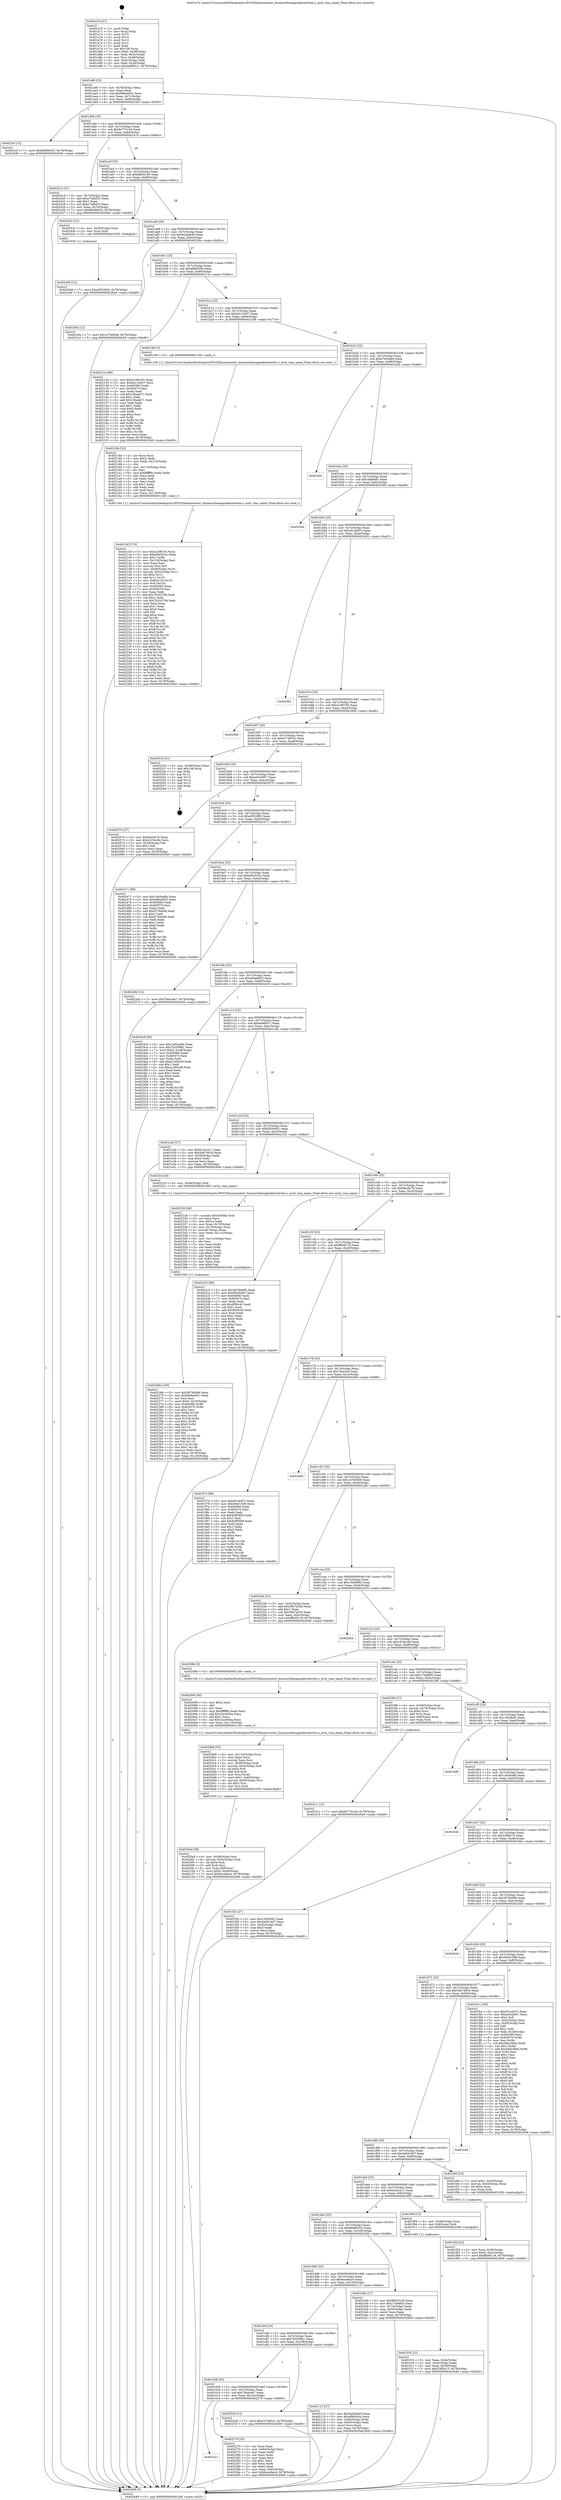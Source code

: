 digraph "0x401a70" {
  label = "0x401a70 (/mnt/c/Users/mathe/Desktop/tcc/POCII/binaries/extr_linuxarchhexagonkernelvdso.c_arch_vma_name_Final-ollvm.out::main(0))"
  labelloc = "t"
  node[shape=record]

  Entry [label="",width=0.3,height=0.3,shape=circle,fillcolor=black,style=filled]
  "0x401a9f" [label="{
     0x401a9f [23]\l
     | [instrs]\l
     &nbsp;&nbsp;0x401a9f \<+3\>: mov -0x78(%rbp),%eax\l
     &nbsp;&nbsp;0x401aa2 \<+2\>: mov %eax,%ecx\l
     &nbsp;&nbsp;0x401aa4 \<+6\>: sub $0x868ee601,%ecx\l
     &nbsp;&nbsp;0x401aaa \<+3\>: mov %eax,-0x7c(%rbp)\l
     &nbsp;&nbsp;0x401aad \<+3\>: mov %ecx,-0x80(%rbp)\l
     &nbsp;&nbsp;0x401ab0 \<+6\>: je 00000000004023cf \<main+0x95f\>\l
  }"]
  "0x4023cf" [label="{
     0x4023cf [12]\l
     | [instrs]\l
     &nbsp;&nbsp;0x4023cf \<+7\>: movl $0x6b99b035,-0x78(%rbp)\l
     &nbsp;&nbsp;0x4023d6 \<+5\>: jmp 0000000000402649 \<main+0xbd9\>\l
  }"]
  "0x401ab6" [label="{
     0x401ab6 [25]\l
     | [instrs]\l
     &nbsp;&nbsp;0x401ab6 \<+5\>: jmp 0000000000401abb \<main+0x4b\>\l
     &nbsp;&nbsp;0x401abb \<+3\>: mov -0x7c(%rbp),%eax\l
     &nbsp;&nbsp;0x401abe \<+5\>: sub $0x8c774144,%eax\l
     &nbsp;&nbsp;0x401ac3 \<+6\>: mov %eax,-0x84(%rbp)\l
     &nbsp;&nbsp;0x401ac9 \<+6\>: je 000000000040241d \<main+0x9ad\>\l
  }"]
  Exit [label="",width=0.3,height=0.3,shape=circle,fillcolor=black,style=filled,peripheries=2]
  "0x40241d" [label="{
     0x40241d [31]\l
     | [instrs]\l
     &nbsp;&nbsp;0x40241d \<+3\>: mov -0x74(%rbp),%eax\l
     &nbsp;&nbsp;0x402420 \<+5\>: add $0xe74dbf23,%eax\l
     &nbsp;&nbsp;0x402425 \<+3\>: add $0x1,%eax\l
     &nbsp;&nbsp;0x402428 \<+5\>: sub $0xe74dbf23,%eax\l
     &nbsp;&nbsp;0x40242d \<+3\>: mov %eax,-0x74(%rbp)\l
     &nbsp;&nbsp;0x402430 \<+7\>: movl $0x6b99b035,-0x78(%rbp)\l
     &nbsp;&nbsp;0x402437 \<+5\>: jmp 0000000000402649 \<main+0xbd9\>\l
  }"]
  "0x401acf" [label="{
     0x401acf [25]\l
     | [instrs]\l
     &nbsp;&nbsp;0x401acf \<+5\>: jmp 0000000000401ad4 \<main+0x64\>\l
     &nbsp;&nbsp;0x401ad4 \<+3\>: mov -0x7c(%rbp),%eax\l
     &nbsp;&nbsp;0x401ad7 \<+5\>: sub $0x8fb501d5,%eax\l
     &nbsp;&nbsp;0x401adc \<+6\>: mov %eax,-0x88(%rbp)\l
     &nbsp;&nbsp;0x401ae2 \<+6\>: je 000000000040243c \<main+0x9cc\>\l
  }"]
  "0x402448" [label="{
     0x402448 [12]\l
     | [instrs]\l
     &nbsp;&nbsp;0x402448 \<+7\>: movl $0xe5f52895,-0x78(%rbp)\l
     &nbsp;&nbsp;0x40244f \<+5\>: jmp 0000000000402649 \<main+0xbd9\>\l
  }"]
  "0x40243c" [label="{
     0x40243c [12]\l
     | [instrs]\l
     &nbsp;&nbsp;0x40243c \<+4\>: mov -0x58(%rbp),%rax\l
     &nbsp;&nbsp;0x402440 \<+3\>: mov %rax,%rdi\l
     &nbsp;&nbsp;0x402443 \<+5\>: call 0000000000401030 \<free@plt\>\l
     | [calls]\l
     &nbsp;&nbsp;0x401030 \{1\} (unknown)\l
  }"]
  "0x401ae8" [label="{
     0x401ae8 [25]\l
     | [instrs]\l
     &nbsp;&nbsp;0x401ae8 \<+5\>: jmp 0000000000401aed \<main+0x7d\>\l
     &nbsp;&nbsp;0x401aed \<+3\>: mov -0x7c(%rbp),%eax\l
     &nbsp;&nbsp;0x401af0 \<+5\>: sub $0x9a2b8e40,%eax\l
     &nbsp;&nbsp;0x401af5 \<+6\>: mov %eax,-0x8c(%rbp)\l
     &nbsp;&nbsp;0x401afb \<+6\>: je 000000000040229a \<main+0x82a\>\l
  }"]
  "0x402411" [label="{
     0x402411 [12]\l
     | [instrs]\l
     &nbsp;&nbsp;0x402411 \<+7\>: movl $0x8c774144,-0x78(%rbp)\l
     &nbsp;&nbsp;0x402418 \<+5\>: jmp 0000000000402649 \<main+0xbd9\>\l
  }"]
  "0x40229a" [label="{
     0x40229a [12]\l
     | [instrs]\l
     &nbsp;&nbsp;0x40229a \<+7\>: movl $0x147b0048,-0x78(%rbp)\l
     &nbsp;&nbsp;0x4022a1 \<+5\>: jmp 0000000000402649 \<main+0xbd9\>\l
  }"]
  "0x401b01" [label="{
     0x401b01 [25]\l
     | [instrs]\l
     &nbsp;&nbsp;0x401b01 \<+5\>: jmp 0000000000401b06 \<main+0x96\>\l
     &nbsp;&nbsp;0x401b06 \<+3\>: mov -0x7c(%rbp),%eax\l
     &nbsp;&nbsp;0x401b09 \<+5\>: sub $0xaf86930e,%eax\l
     &nbsp;&nbsp;0x401b0e \<+6\>: mov %eax,-0x90(%rbp)\l
     &nbsp;&nbsp;0x401b14 \<+6\>: je 000000000040212e \<main+0x6be\>\l
  }"]
  "0x40236b" [label="{
     0x40236b [100]\l
     | [instrs]\l
     &nbsp;&nbsp;0x40236b \<+5\>: mov $0x3878d48b,%ecx\l
     &nbsp;&nbsp;0x402370 \<+5\>: mov $0x868ee601,%edx\l
     &nbsp;&nbsp;0x402375 \<+2\>: xor %esi,%esi\l
     &nbsp;&nbsp;0x402377 \<+7\>: movl $0x0,-0x74(%rbp)\l
     &nbsp;&nbsp;0x40237e \<+8\>: mov 0x405060,%r8d\l
     &nbsp;&nbsp;0x402386 \<+8\>: mov 0x405070,%r9d\l
     &nbsp;&nbsp;0x40238e \<+3\>: sub $0x1,%esi\l
     &nbsp;&nbsp;0x402391 \<+3\>: mov %r8d,%r10d\l
     &nbsp;&nbsp;0x402394 \<+3\>: add %esi,%r10d\l
     &nbsp;&nbsp;0x402397 \<+4\>: imul %r10d,%r8d\l
     &nbsp;&nbsp;0x40239b \<+4\>: and $0x1,%r8d\l
     &nbsp;&nbsp;0x40239f \<+4\>: cmp $0x0,%r8d\l
     &nbsp;&nbsp;0x4023a3 \<+4\>: sete %r11b\l
     &nbsp;&nbsp;0x4023a7 \<+4\>: cmp $0xa,%r9d\l
     &nbsp;&nbsp;0x4023ab \<+3\>: setl %bl\l
     &nbsp;&nbsp;0x4023ae \<+3\>: mov %r11b,%r14b\l
     &nbsp;&nbsp;0x4023b1 \<+3\>: and %bl,%r14b\l
     &nbsp;&nbsp;0x4023b4 \<+3\>: xor %bl,%r11b\l
     &nbsp;&nbsp;0x4023b7 \<+3\>: or %r11b,%r14b\l
     &nbsp;&nbsp;0x4023ba \<+4\>: test $0x1,%r14b\l
     &nbsp;&nbsp;0x4023be \<+3\>: cmovne %edx,%ecx\l
     &nbsp;&nbsp;0x4023c1 \<+3\>: mov %ecx,-0x78(%rbp)\l
     &nbsp;&nbsp;0x4023c4 \<+6\>: mov %eax,-0x120(%rbp)\l
     &nbsp;&nbsp;0x4023ca \<+5\>: jmp 0000000000402649 \<main+0xbd9\>\l
  }"]
  "0x40212e" [label="{
     0x40212e [88]\l
     | [instrs]\l
     &nbsp;&nbsp;0x40212e \<+5\>: mov $0xe238f193,%eax\l
     &nbsp;&nbsp;0x402133 \<+5\>: mov $0xb2c19457,%ecx\l
     &nbsp;&nbsp;0x402138 \<+7\>: mov 0x405060,%edx\l
     &nbsp;&nbsp;0x40213f \<+7\>: mov 0x405070,%esi\l
     &nbsp;&nbsp;0x402146 \<+2\>: mov %edx,%edi\l
     &nbsp;&nbsp;0x402148 \<+6\>: sub $0x15bade71,%edi\l
     &nbsp;&nbsp;0x40214e \<+3\>: sub $0x1,%edi\l
     &nbsp;&nbsp;0x402151 \<+6\>: add $0x15bade71,%edi\l
     &nbsp;&nbsp;0x402157 \<+3\>: imul %edi,%edx\l
     &nbsp;&nbsp;0x40215a \<+3\>: and $0x1,%edx\l
     &nbsp;&nbsp;0x40215d \<+3\>: cmp $0x0,%edx\l
     &nbsp;&nbsp;0x402160 \<+4\>: sete %r8b\l
     &nbsp;&nbsp;0x402164 \<+3\>: cmp $0xa,%esi\l
     &nbsp;&nbsp;0x402167 \<+4\>: setl %r9b\l
     &nbsp;&nbsp;0x40216b \<+3\>: mov %r8b,%r10b\l
     &nbsp;&nbsp;0x40216e \<+3\>: and %r9b,%r10b\l
     &nbsp;&nbsp;0x402171 \<+3\>: xor %r9b,%r8b\l
     &nbsp;&nbsp;0x402174 \<+3\>: or %r8b,%r10b\l
     &nbsp;&nbsp;0x402177 \<+4\>: test $0x1,%r10b\l
     &nbsp;&nbsp;0x40217b \<+3\>: cmovne %ecx,%eax\l
     &nbsp;&nbsp;0x40217e \<+3\>: mov %eax,-0x78(%rbp)\l
     &nbsp;&nbsp;0x402181 \<+5\>: jmp 0000000000402649 \<main+0xbd9\>\l
  }"]
  "0x401b1a" [label="{
     0x401b1a [25]\l
     | [instrs]\l
     &nbsp;&nbsp;0x401b1a \<+5\>: jmp 0000000000401b1f \<main+0xaf\>\l
     &nbsp;&nbsp;0x401b1f \<+3\>: mov -0x7c(%rbp),%eax\l
     &nbsp;&nbsp;0x401b22 \<+5\>: sub $0xb2c19457,%eax\l
     &nbsp;&nbsp;0x401b27 \<+6\>: mov %eax,-0x94(%rbp)\l
     &nbsp;&nbsp;0x401b2d \<+6\>: je 0000000000402186 \<main+0x716\>\l
  }"]
  "0x402326" [label="{
     0x402326 [69]\l
     | [instrs]\l
     &nbsp;&nbsp;0x402326 \<+10\>: movabs $0x4030bd,%rdi\l
     &nbsp;&nbsp;0x402330 \<+2\>: xor %ecx,%ecx\l
     &nbsp;&nbsp;0x402332 \<+5\>: mov $0x1a,%edx\l
     &nbsp;&nbsp;0x402337 \<+4\>: mov %rax,-0x70(%rbp)\l
     &nbsp;&nbsp;0x40233b \<+4\>: mov -0x70(%rbp),%rax\l
     &nbsp;&nbsp;0x40233f \<+3\>: movsbl (%rax),%eax\l
     &nbsp;&nbsp;0x402342 \<+6\>: mov %edx,-0x11c(%rbp)\l
     &nbsp;&nbsp;0x402348 \<+1\>: cltd\l
     &nbsp;&nbsp;0x402349 \<+6\>: mov -0x11c(%rbp),%esi\l
     &nbsp;&nbsp;0x40234f \<+2\>: idiv %esi\l
     &nbsp;&nbsp;0x402351 \<+3\>: mov %ecx,%r8d\l
     &nbsp;&nbsp;0x402354 \<+3\>: sub %edx,%r8d\l
     &nbsp;&nbsp;0x402357 \<+2\>: mov %ecx,%edx\l
     &nbsp;&nbsp;0x402359 \<+3\>: sub $0x61,%edx\l
     &nbsp;&nbsp;0x40235c \<+3\>: add %edx,%r8d\l
     &nbsp;&nbsp;0x40235f \<+3\>: sub %r8d,%ecx\l
     &nbsp;&nbsp;0x402362 \<+2\>: mov %ecx,%esi\l
     &nbsp;&nbsp;0x402364 \<+2\>: mov $0x0,%al\l
     &nbsp;&nbsp;0x402366 \<+5\>: call 0000000000401040 \<printf@plt\>\l
     | [calls]\l
     &nbsp;&nbsp;0x401040 \{1\} (unknown)\l
  }"]
  "0x402186" [label="{
     0x402186 [5]\l
     | [instrs]\l
     &nbsp;&nbsp;0x402186 \<+5\>: call 0000000000401160 \<next_i\>\l
     | [calls]\l
     &nbsp;&nbsp;0x401160 \{1\} (/mnt/c/Users/mathe/Desktop/tcc/POCII/binaries/extr_linuxarchhexagonkernelvdso.c_arch_vma_name_Final-ollvm.out::next_i)\l
  }"]
  "0x401b33" [label="{
     0x401b33 [25]\l
     | [instrs]\l
     &nbsp;&nbsp;0x401b33 \<+5\>: jmp 0000000000401b38 \<main+0xc8\>\l
     &nbsp;&nbsp;0x401b38 \<+3\>: mov -0x7c(%rbp),%eax\l
     &nbsp;&nbsp;0x401b3b \<+5\>: sub $0xb7d04a8d,%eax\l
     &nbsp;&nbsp;0x401b40 \<+6\>: mov %eax,-0x98(%rbp)\l
     &nbsp;&nbsp;0x401b46 \<+6\>: je 0000000000401efd \<main+0x48d\>\l
  }"]
  "0x401e21" [label="{
     0x401e21\l
  }", style=dashed]
  "0x401efd" [label="{
     0x401efd\l
  }", style=dashed]
  "0x401b4c" [label="{
     0x401b4c [25]\l
     | [instrs]\l
     &nbsp;&nbsp;0x401b4c \<+5\>: jmp 0000000000401b51 \<main+0xe1\>\l
     &nbsp;&nbsp;0x401b51 \<+3\>: mov -0x7c(%rbp),%eax\l
     &nbsp;&nbsp;0x401b54 \<+5\>: sub $0xcdefeb81,%eax\l
     &nbsp;&nbsp;0x401b59 \<+6\>: mov %eax,-0x9c(%rbp)\l
     &nbsp;&nbsp;0x401b5f \<+6\>: je 0000000000402549 \<main+0xad9\>\l
  }"]
  "0x402279" [label="{
     0x402279 [33]\l
     | [instrs]\l
     &nbsp;&nbsp;0x402279 \<+2\>: xor %eax,%eax\l
     &nbsp;&nbsp;0x40227b \<+3\>: mov -0x64(%rbp),%ecx\l
     &nbsp;&nbsp;0x40227e \<+2\>: mov %eax,%edx\l
     &nbsp;&nbsp;0x402280 \<+2\>: sub %ecx,%edx\l
     &nbsp;&nbsp;0x402282 \<+2\>: mov %eax,%ecx\l
     &nbsp;&nbsp;0x402284 \<+3\>: sub $0x1,%ecx\l
     &nbsp;&nbsp;0x402287 \<+2\>: add %ecx,%edx\l
     &nbsp;&nbsp;0x402289 \<+2\>: sub %edx,%eax\l
     &nbsp;&nbsp;0x40228b \<+3\>: mov %eax,-0x64(%rbp)\l
     &nbsp;&nbsp;0x40228e \<+7\>: movl $0x6ece6ac4,-0x78(%rbp)\l
     &nbsp;&nbsp;0x402295 \<+5\>: jmp 0000000000402649 \<main+0xbd9\>\l
  }"]
  "0x402549" [label="{
     0x402549\l
  }", style=dashed]
  "0x401b65" [label="{
     0x401b65 [25]\l
     | [instrs]\l
     &nbsp;&nbsp;0x401b65 \<+5\>: jmp 0000000000401b6a \<main+0xfa\>\l
     &nbsp;&nbsp;0x401b6a \<+3\>: mov -0x7c(%rbp),%eax\l
     &nbsp;&nbsp;0x401b6d \<+5\>: sub $0xd51ab97c,%eax\l
     &nbsp;&nbsp;0x401b72 \<+6\>: mov %eax,-0xa0(%rbp)\l
     &nbsp;&nbsp;0x401b78 \<+6\>: je 0000000000402561 \<main+0xaf1\>\l
  }"]
  "0x401e08" [label="{
     0x401e08 [25]\l
     | [instrs]\l
     &nbsp;&nbsp;0x401e08 \<+5\>: jmp 0000000000401e0d \<main+0x39d\>\l
     &nbsp;&nbsp;0x401e0d \<+3\>: mov -0x7c(%rbp),%eax\l
     &nbsp;&nbsp;0x401e10 \<+5\>: sub $0x7bbac9e7,%eax\l
     &nbsp;&nbsp;0x401e15 \<+6\>: mov %eax,-0x10c(%rbp)\l
     &nbsp;&nbsp;0x401e1b \<+6\>: je 0000000000402279 \<main+0x809\>\l
  }"]
  "0x402561" [label="{
     0x402561\l
  }", style=dashed]
  "0x401b7e" [label="{
     0x401b7e [25]\l
     | [instrs]\l
     &nbsp;&nbsp;0x401b7e \<+5\>: jmp 0000000000401b83 \<main+0x113\>\l
     &nbsp;&nbsp;0x401b83 \<+3\>: mov -0x7c(%rbp),%eax\l
     &nbsp;&nbsp;0x401b86 \<+5\>: sub $0xe238f193,%eax\l
     &nbsp;&nbsp;0x401b8b \<+6\>: mov %eax,-0xa4(%rbp)\l
     &nbsp;&nbsp;0x401b91 \<+6\>: je 000000000040256d \<main+0xafd\>\l
  }"]
  "0x402528" [label="{
     0x402528 [12]\l
     | [instrs]\l
     &nbsp;&nbsp;0x402528 \<+7\>: movl $0xe374853c,-0x78(%rbp)\l
     &nbsp;&nbsp;0x40252f \<+5\>: jmp 0000000000402649 \<main+0xbd9\>\l
  }"]
  "0x40256d" [label="{
     0x40256d\l
  }", style=dashed]
  "0x401b97" [label="{
     0x401b97 [25]\l
     | [instrs]\l
     &nbsp;&nbsp;0x401b97 \<+5\>: jmp 0000000000401b9c \<main+0x12c\>\l
     &nbsp;&nbsp;0x401b9c \<+3\>: mov -0x7c(%rbp),%eax\l
     &nbsp;&nbsp;0x401b9f \<+5\>: sub $0xe374853c,%eax\l
     &nbsp;&nbsp;0x401ba4 \<+6\>: mov %eax,-0xa8(%rbp)\l
     &nbsp;&nbsp;0x401baa \<+6\>: je 0000000000402534 \<main+0xac4\>\l
  }"]
  "0x4021bf" [label="{
     0x4021bf [174]\l
     | [instrs]\l
     &nbsp;&nbsp;0x4021bf \<+5\>: mov $0xe238f193,%ecx\l
     &nbsp;&nbsp;0x4021c4 \<+5\>: mov $0xe90c91bc,%edx\l
     &nbsp;&nbsp;0x4021c9 \<+3\>: mov $0x1,%r8b\l
     &nbsp;&nbsp;0x4021cc \<+6\>: mov -0x118(%rbp),%esi\l
     &nbsp;&nbsp;0x4021d2 \<+3\>: imul %eax,%esi\l
     &nbsp;&nbsp;0x4021d5 \<+3\>: movslq %esi,%r9\l
     &nbsp;&nbsp;0x4021d8 \<+4\>: mov -0x58(%rbp),%r10\l
     &nbsp;&nbsp;0x4021dc \<+4\>: movslq -0x5c(%rbp),%r11\l
     &nbsp;&nbsp;0x4021e0 \<+4\>: shl $0x4,%r11\l
     &nbsp;&nbsp;0x4021e4 \<+3\>: add %r11,%r10\l
     &nbsp;&nbsp;0x4021e7 \<+4\>: mov 0x8(%r10),%r10\l
     &nbsp;&nbsp;0x4021eb \<+3\>: mov %r9,(%r10)\l
     &nbsp;&nbsp;0x4021ee \<+7\>: mov 0x405060,%eax\l
     &nbsp;&nbsp;0x4021f5 \<+7\>: mov 0x405070,%esi\l
     &nbsp;&nbsp;0x4021fc \<+2\>: mov %eax,%edi\l
     &nbsp;&nbsp;0x4021fe \<+6\>: add $0x781b2706,%edi\l
     &nbsp;&nbsp;0x402204 \<+3\>: sub $0x1,%edi\l
     &nbsp;&nbsp;0x402207 \<+6\>: sub $0x781b2706,%edi\l
     &nbsp;&nbsp;0x40220d \<+3\>: imul %edi,%eax\l
     &nbsp;&nbsp;0x402210 \<+3\>: and $0x1,%eax\l
     &nbsp;&nbsp;0x402213 \<+3\>: cmp $0x0,%eax\l
     &nbsp;&nbsp;0x402216 \<+3\>: sete %bl\l
     &nbsp;&nbsp;0x402219 \<+3\>: cmp $0xa,%esi\l
     &nbsp;&nbsp;0x40221c \<+4\>: setl %r14b\l
     &nbsp;&nbsp;0x402220 \<+3\>: mov %bl,%r15b\l
     &nbsp;&nbsp;0x402223 \<+4\>: xor $0xff,%r15b\l
     &nbsp;&nbsp;0x402227 \<+3\>: mov %r14b,%r12b\l
     &nbsp;&nbsp;0x40222a \<+4\>: xor $0xff,%r12b\l
     &nbsp;&nbsp;0x40222e \<+4\>: xor $0x0,%r8b\l
     &nbsp;&nbsp;0x402232 \<+3\>: mov %r15b,%r13b\l
     &nbsp;&nbsp;0x402235 \<+4\>: and $0x0,%r13b\l
     &nbsp;&nbsp;0x402239 \<+3\>: and %r8b,%bl\l
     &nbsp;&nbsp;0x40223c \<+3\>: mov %r12b,%al\l
     &nbsp;&nbsp;0x40223f \<+2\>: and $0x0,%al\l
     &nbsp;&nbsp;0x402241 \<+3\>: and %r8b,%r14b\l
     &nbsp;&nbsp;0x402244 \<+3\>: or %bl,%r13b\l
     &nbsp;&nbsp;0x402247 \<+3\>: or %r14b,%al\l
     &nbsp;&nbsp;0x40224a \<+3\>: xor %al,%r13b\l
     &nbsp;&nbsp;0x40224d \<+3\>: or %r12b,%r15b\l
     &nbsp;&nbsp;0x402250 \<+4\>: xor $0xff,%r15b\l
     &nbsp;&nbsp;0x402254 \<+4\>: or $0x0,%r8b\l
     &nbsp;&nbsp;0x402258 \<+3\>: and %r8b,%r15b\l
     &nbsp;&nbsp;0x40225b \<+3\>: or %r15b,%r13b\l
     &nbsp;&nbsp;0x40225e \<+4\>: test $0x1,%r13b\l
     &nbsp;&nbsp;0x402262 \<+3\>: cmovne %edx,%ecx\l
     &nbsp;&nbsp;0x402265 \<+3\>: mov %ecx,-0x78(%rbp)\l
     &nbsp;&nbsp;0x402268 \<+5\>: jmp 0000000000402649 \<main+0xbd9\>\l
  }"]
  "0x402534" [label="{
     0x402534 [21]\l
     | [instrs]\l
     &nbsp;&nbsp;0x402534 \<+3\>: mov -0x38(%rbp),%eax\l
     &nbsp;&nbsp;0x402537 \<+7\>: add $0x108,%rsp\l
     &nbsp;&nbsp;0x40253e \<+1\>: pop %rbx\l
     &nbsp;&nbsp;0x40253f \<+2\>: pop %r12\l
     &nbsp;&nbsp;0x402541 \<+2\>: pop %r13\l
     &nbsp;&nbsp;0x402543 \<+2\>: pop %r14\l
     &nbsp;&nbsp;0x402545 \<+2\>: pop %r15\l
     &nbsp;&nbsp;0x402547 \<+1\>: pop %rbp\l
     &nbsp;&nbsp;0x402548 \<+1\>: ret\l
  }"]
  "0x401bb0" [label="{
     0x401bb0 [25]\l
     | [instrs]\l
     &nbsp;&nbsp;0x401bb0 \<+5\>: jmp 0000000000401bb5 \<main+0x145\>\l
     &nbsp;&nbsp;0x401bb5 \<+3\>: mov -0x7c(%rbp),%eax\l
     &nbsp;&nbsp;0x401bb8 \<+5\>: sub $0xe45cb907,%eax\l
     &nbsp;&nbsp;0x401bbd \<+6\>: mov %eax,-0xac(%rbp)\l
     &nbsp;&nbsp;0x401bc3 \<+6\>: je 0000000000402070 \<main+0x600\>\l
  }"]
  "0x40218b" [label="{
     0x40218b [52]\l
     | [instrs]\l
     &nbsp;&nbsp;0x40218b \<+2\>: xor %ecx,%ecx\l
     &nbsp;&nbsp;0x40218d \<+5\>: mov $0x2,%edx\l
     &nbsp;&nbsp;0x402192 \<+6\>: mov %edx,-0x114(%rbp)\l
     &nbsp;&nbsp;0x402198 \<+1\>: cltd\l
     &nbsp;&nbsp;0x402199 \<+6\>: mov -0x114(%rbp),%esi\l
     &nbsp;&nbsp;0x40219f \<+2\>: idiv %esi\l
     &nbsp;&nbsp;0x4021a1 \<+6\>: imul $0xfffffffe,%edx,%edx\l
     &nbsp;&nbsp;0x4021a7 \<+2\>: mov %ecx,%edi\l
     &nbsp;&nbsp;0x4021a9 \<+2\>: sub %edx,%edi\l
     &nbsp;&nbsp;0x4021ab \<+2\>: mov %ecx,%edx\l
     &nbsp;&nbsp;0x4021ad \<+3\>: sub $0x1,%edx\l
     &nbsp;&nbsp;0x4021b0 \<+2\>: add %edx,%edi\l
     &nbsp;&nbsp;0x4021b2 \<+2\>: sub %edi,%ecx\l
     &nbsp;&nbsp;0x4021b4 \<+6\>: mov %ecx,-0x118(%rbp)\l
     &nbsp;&nbsp;0x4021ba \<+5\>: call 0000000000401160 \<next_i\>\l
     | [calls]\l
     &nbsp;&nbsp;0x401160 \{1\} (/mnt/c/Users/mathe/Desktop/tcc/POCII/binaries/extr_linuxarchhexagonkernelvdso.c_arch_vma_name_Final-ollvm.out::next_i)\l
  }"]
  "0x402070" [label="{
     0x402070 [27]\l
     | [instrs]\l
     &nbsp;&nbsp;0x402070 \<+5\>: mov $0xfda2fe7b,%eax\l
     &nbsp;&nbsp;0x402075 \<+5\>: mov $0x1619cc9e,%ecx\l
     &nbsp;&nbsp;0x40207a \<+3\>: mov -0x29(%rbp),%dl\l
     &nbsp;&nbsp;0x40207d \<+3\>: test $0x1,%dl\l
     &nbsp;&nbsp;0x402080 \<+3\>: cmovne %ecx,%eax\l
     &nbsp;&nbsp;0x402083 \<+3\>: mov %eax,-0x78(%rbp)\l
     &nbsp;&nbsp;0x402086 \<+5\>: jmp 0000000000402649 \<main+0xbd9\>\l
  }"]
  "0x401bc9" [label="{
     0x401bc9 [25]\l
     | [instrs]\l
     &nbsp;&nbsp;0x401bc9 \<+5\>: jmp 0000000000401bce \<main+0x15e\>\l
     &nbsp;&nbsp;0x401bce \<+3\>: mov -0x7c(%rbp),%eax\l
     &nbsp;&nbsp;0x401bd1 \<+5\>: sub $0xe5f52895,%eax\l
     &nbsp;&nbsp;0x401bd6 \<+6\>: mov %eax,-0xb0(%rbp)\l
     &nbsp;&nbsp;0x401bdc \<+6\>: je 0000000000402471 \<main+0xa01\>\l
  }"]
  "0x401def" [label="{
     0x401def [25]\l
     | [instrs]\l
     &nbsp;&nbsp;0x401def \<+5\>: jmp 0000000000401df4 \<main+0x384\>\l
     &nbsp;&nbsp;0x401df4 \<+3\>: mov -0x7c(%rbp),%eax\l
     &nbsp;&nbsp;0x401df7 \<+5\>: sub $0x7b2059b1,%eax\l
     &nbsp;&nbsp;0x401dfc \<+6\>: mov %eax,-0x108(%rbp)\l
     &nbsp;&nbsp;0x401e02 \<+6\>: je 0000000000402528 \<main+0xab8\>\l
  }"]
  "0x402471" [label="{
     0x402471 [88]\l
     | [instrs]\l
     &nbsp;&nbsp;0x402471 \<+5\>: mov $0x1a83ea8b,%eax\l
     &nbsp;&nbsp;0x402476 \<+5\>: mov $0xe9dad925,%ecx\l
     &nbsp;&nbsp;0x40247b \<+7\>: mov 0x405060,%edx\l
     &nbsp;&nbsp;0x402482 \<+7\>: mov 0x405070,%esi\l
     &nbsp;&nbsp;0x402489 \<+2\>: mov %edx,%edi\l
     &nbsp;&nbsp;0x40248b \<+6\>: add $0xf27940d8,%edi\l
     &nbsp;&nbsp;0x402491 \<+3\>: sub $0x1,%edi\l
     &nbsp;&nbsp;0x402494 \<+6\>: sub $0xf27940d8,%edi\l
     &nbsp;&nbsp;0x40249a \<+3\>: imul %edi,%edx\l
     &nbsp;&nbsp;0x40249d \<+3\>: and $0x1,%edx\l
     &nbsp;&nbsp;0x4024a0 \<+3\>: cmp $0x0,%edx\l
     &nbsp;&nbsp;0x4024a3 \<+4\>: sete %r8b\l
     &nbsp;&nbsp;0x4024a7 \<+3\>: cmp $0xa,%esi\l
     &nbsp;&nbsp;0x4024aa \<+4\>: setl %r9b\l
     &nbsp;&nbsp;0x4024ae \<+3\>: mov %r8b,%r10b\l
     &nbsp;&nbsp;0x4024b1 \<+3\>: and %r9b,%r10b\l
     &nbsp;&nbsp;0x4024b4 \<+3\>: xor %r9b,%r8b\l
     &nbsp;&nbsp;0x4024b7 \<+3\>: or %r8b,%r10b\l
     &nbsp;&nbsp;0x4024ba \<+4\>: test $0x1,%r10b\l
     &nbsp;&nbsp;0x4024be \<+3\>: cmovne %ecx,%eax\l
     &nbsp;&nbsp;0x4024c1 \<+3\>: mov %eax,-0x78(%rbp)\l
     &nbsp;&nbsp;0x4024c4 \<+5\>: jmp 0000000000402649 \<main+0xbd9\>\l
  }"]
  "0x401be2" [label="{
     0x401be2 [25]\l
     | [instrs]\l
     &nbsp;&nbsp;0x401be2 \<+5\>: jmp 0000000000401be7 \<main+0x177\>\l
     &nbsp;&nbsp;0x401be7 \<+3\>: mov -0x7c(%rbp),%eax\l
     &nbsp;&nbsp;0x401bea \<+5\>: sub $0xe90c91bc,%eax\l
     &nbsp;&nbsp;0x401bef \<+6\>: mov %eax,-0xb4(%rbp)\l
     &nbsp;&nbsp;0x401bf5 \<+6\>: je 000000000040226d \<main+0x7fd\>\l
  }"]
  "0x402113" [label="{
     0x402113 [27]\l
     | [instrs]\l
     &nbsp;&nbsp;0x402113 \<+5\>: mov $0x9a2b8e40,%eax\l
     &nbsp;&nbsp;0x402118 \<+5\>: mov $0xaf86930e,%ecx\l
     &nbsp;&nbsp;0x40211d \<+3\>: mov -0x64(%rbp),%edx\l
     &nbsp;&nbsp;0x402120 \<+3\>: cmp -0x60(%rbp),%edx\l
     &nbsp;&nbsp;0x402123 \<+3\>: cmovl %ecx,%eax\l
     &nbsp;&nbsp;0x402126 \<+3\>: mov %eax,-0x78(%rbp)\l
     &nbsp;&nbsp;0x402129 \<+5\>: jmp 0000000000402649 \<main+0xbd9\>\l
  }"]
  "0x40226d" [label="{
     0x40226d [12]\l
     | [instrs]\l
     &nbsp;&nbsp;0x40226d \<+7\>: movl $0x7bbac9e7,-0x78(%rbp)\l
     &nbsp;&nbsp;0x402274 \<+5\>: jmp 0000000000402649 \<main+0xbd9\>\l
  }"]
  "0x401bfb" [label="{
     0x401bfb [25]\l
     | [instrs]\l
     &nbsp;&nbsp;0x401bfb \<+5\>: jmp 0000000000401c00 \<main+0x190\>\l
     &nbsp;&nbsp;0x401c00 \<+3\>: mov -0x7c(%rbp),%eax\l
     &nbsp;&nbsp;0x401c03 \<+5\>: sub $0xe9dad925,%eax\l
     &nbsp;&nbsp;0x401c08 \<+6\>: mov %eax,-0xb8(%rbp)\l
     &nbsp;&nbsp;0x401c0e \<+6\>: je 00000000004024c9 \<main+0xa59\>\l
  }"]
  "0x401dd6" [label="{
     0x401dd6 [25]\l
     | [instrs]\l
     &nbsp;&nbsp;0x401dd6 \<+5\>: jmp 0000000000401ddb \<main+0x36b\>\l
     &nbsp;&nbsp;0x401ddb \<+3\>: mov -0x7c(%rbp),%eax\l
     &nbsp;&nbsp;0x401dde \<+5\>: sub $0x6ece6ac4,%eax\l
     &nbsp;&nbsp;0x401de3 \<+6\>: mov %eax,-0x104(%rbp)\l
     &nbsp;&nbsp;0x401de9 \<+6\>: je 0000000000402113 \<main+0x6a3\>\l
  }"]
  "0x4024c9" [label="{
     0x4024c9 [95]\l
     | [instrs]\l
     &nbsp;&nbsp;0x4024c9 \<+5\>: mov $0x1a83ea8b,%eax\l
     &nbsp;&nbsp;0x4024ce \<+5\>: mov $0x7b2059b1,%ecx\l
     &nbsp;&nbsp;0x4024d3 \<+7\>: movl $0x0,-0x38(%rbp)\l
     &nbsp;&nbsp;0x4024da \<+7\>: mov 0x405060,%edx\l
     &nbsp;&nbsp;0x4024e1 \<+7\>: mov 0x405070,%esi\l
     &nbsp;&nbsp;0x4024e8 \<+2\>: mov %edx,%edi\l
     &nbsp;&nbsp;0x4024ea \<+6\>: add $0xe1260cd9,%edi\l
     &nbsp;&nbsp;0x4024f0 \<+3\>: sub $0x1,%edi\l
     &nbsp;&nbsp;0x4024f3 \<+6\>: sub $0xe1260cd9,%edi\l
     &nbsp;&nbsp;0x4024f9 \<+3\>: imul %edi,%edx\l
     &nbsp;&nbsp;0x4024fc \<+3\>: and $0x1,%edx\l
     &nbsp;&nbsp;0x4024ff \<+3\>: cmp $0x0,%edx\l
     &nbsp;&nbsp;0x402502 \<+4\>: sete %r8b\l
     &nbsp;&nbsp;0x402506 \<+3\>: cmp $0xa,%esi\l
     &nbsp;&nbsp;0x402509 \<+4\>: setl %r9b\l
     &nbsp;&nbsp;0x40250d \<+3\>: mov %r8b,%r10b\l
     &nbsp;&nbsp;0x402510 \<+3\>: and %r9b,%r10b\l
     &nbsp;&nbsp;0x402513 \<+3\>: xor %r9b,%r8b\l
     &nbsp;&nbsp;0x402516 \<+3\>: or %r8b,%r10b\l
     &nbsp;&nbsp;0x402519 \<+4\>: test $0x1,%r10b\l
     &nbsp;&nbsp;0x40251d \<+3\>: cmovne %ecx,%eax\l
     &nbsp;&nbsp;0x402520 \<+3\>: mov %eax,-0x78(%rbp)\l
     &nbsp;&nbsp;0x402523 \<+5\>: jmp 0000000000402649 \<main+0xbd9\>\l
  }"]
  "0x401c14" [label="{
     0x401c14 [25]\l
     | [instrs]\l
     &nbsp;&nbsp;0x401c14 \<+5\>: jmp 0000000000401c19 \<main+0x1a9\>\l
     &nbsp;&nbsp;0x401c19 \<+3\>: mov -0x7c(%rbp),%eax\l
     &nbsp;&nbsp;0x401c1c \<+5\>: sub $0xea96f011,%eax\l
     &nbsp;&nbsp;0x401c21 \<+6\>: mov %eax,-0xbc(%rbp)\l
     &nbsp;&nbsp;0x401c27 \<+6\>: je 0000000000401e2b \<main+0x3bb\>\l
  }"]
  "0x4023db" [label="{
     0x4023db [27]\l
     | [instrs]\l
     &nbsp;&nbsp;0x4023db \<+5\>: mov $0x8fb501d5,%eax\l
     &nbsp;&nbsp;0x4023e0 \<+5\>: mov $0x17de8fd5,%ecx\l
     &nbsp;&nbsp;0x4023e5 \<+3\>: mov -0x74(%rbp),%edx\l
     &nbsp;&nbsp;0x4023e8 \<+3\>: cmp -0x50(%rbp),%edx\l
     &nbsp;&nbsp;0x4023eb \<+3\>: cmovl %ecx,%eax\l
     &nbsp;&nbsp;0x4023ee \<+3\>: mov %eax,-0x78(%rbp)\l
     &nbsp;&nbsp;0x4023f1 \<+5\>: jmp 0000000000402649 \<main+0xbd9\>\l
  }"]
  "0x401e2b" [label="{
     0x401e2b [27]\l
     | [instrs]\l
     &nbsp;&nbsp;0x401e2b \<+5\>: mov $0x61dcca11,%eax\l
     &nbsp;&nbsp;0x401e30 \<+5\>: mov $0x5bb7d918,%ecx\l
     &nbsp;&nbsp;0x401e35 \<+3\>: mov -0x34(%rbp),%edx\l
     &nbsp;&nbsp;0x401e38 \<+3\>: cmp $0x2,%edx\l
     &nbsp;&nbsp;0x401e3b \<+3\>: cmovne %ecx,%eax\l
     &nbsp;&nbsp;0x401e3e \<+3\>: mov %eax,-0x78(%rbp)\l
     &nbsp;&nbsp;0x401e41 \<+5\>: jmp 0000000000402649 \<main+0xbd9\>\l
  }"]
  "0x401c2d" [label="{
     0x401c2d [25]\l
     | [instrs]\l
     &nbsp;&nbsp;0x401c2d \<+5\>: jmp 0000000000401c32 \<main+0x1c2\>\l
     &nbsp;&nbsp;0x401c32 \<+3\>: mov -0x7c(%rbp),%eax\l
     &nbsp;&nbsp;0x401c35 \<+5\>: sub $0xf583bb91,%eax\l
     &nbsp;&nbsp;0x401c3a \<+6\>: mov %eax,-0xc0(%rbp)\l
     &nbsp;&nbsp;0x401c40 \<+6\>: je 000000000040231d \<main+0x8ad\>\l
  }"]
  "0x402649" [label="{
     0x402649 [5]\l
     | [instrs]\l
     &nbsp;&nbsp;0x402649 \<+5\>: jmp 0000000000401a9f \<main+0x2f\>\l
  }"]
  "0x401a70" [label="{
     0x401a70 [47]\l
     | [instrs]\l
     &nbsp;&nbsp;0x401a70 \<+1\>: push %rbp\l
     &nbsp;&nbsp;0x401a71 \<+3\>: mov %rsp,%rbp\l
     &nbsp;&nbsp;0x401a74 \<+2\>: push %r15\l
     &nbsp;&nbsp;0x401a76 \<+2\>: push %r14\l
     &nbsp;&nbsp;0x401a78 \<+2\>: push %r13\l
     &nbsp;&nbsp;0x401a7a \<+2\>: push %r12\l
     &nbsp;&nbsp;0x401a7c \<+1\>: push %rbx\l
     &nbsp;&nbsp;0x401a7d \<+7\>: sub $0x108,%rsp\l
     &nbsp;&nbsp;0x401a84 \<+7\>: movl $0x0,-0x38(%rbp)\l
     &nbsp;&nbsp;0x401a8b \<+3\>: mov %edi,-0x3c(%rbp)\l
     &nbsp;&nbsp;0x401a8e \<+4\>: mov %rsi,-0x48(%rbp)\l
     &nbsp;&nbsp;0x401a92 \<+3\>: mov -0x3c(%rbp),%edi\l
     &nbsp;&nbsp;0x401a95 \<+3\>: mov %edi,-0x34(%rbp)\l
     &nbsp;&nbsp;0x401a98 \<+7\>: movl $0xea96f011,-0x78(%rbp)\l
  }"]
  "0x4020ed" [label="{
     0x4020ed [38]\l
     | [instrs]\l
     &nbsp;&nbsp;0x4020ed \<+4\>: mov -0x58(%rbp),%rsi\l
     &nbsp;&nbsp;0x4020f1 \<+4\>: movslq -0x5c(%rbp),%rdi\l
     &nbsp;&nbsp;0x4020f5 \<+4\>: shl $0x4,%rdi\l
     &nbsp;&nbsp;0x4020f9 \<+3\>: add %rdi,%rsi\l
     &nbsp;&nbsp;0x4020fc \<+4\>: mov %rax,0x8(%rsi)\l
     &nbsp;&nbsp;0x402100 \<+7\>: movl $0x0,-0x64(%rbp)\l
     &nbsp;&nbsp;0x402107 \<+7\>: movl $0x6ece6ac4,-0x78(%rbp)\l
     &nbsp;&nbsp;0x40210e \<+5\>: jmp 0000000000402649 \<main+0xbd9\>\l
  }"]
  "0x40231d" [label="{
     0x40231d [9]\l
     | [instrs]\l
     &nbsp;&nbsp;0x40231d \<+4\>: mov -0x58(%rbp),%rdi\l
     &nbsp;&nbsp;0x402321 \<+5\>: call 0000000000401400 \<arch_vma_name\>\l
     | [calls]\l
     &nbsp;&nbsp;0x401400 \{1\} (/mnt/c/Users/mathe/Desktop/tcc/POCII/binaries/extr_linuxarchhexagonkernelvdso.c_arch_vma_name_Final-ollvm.out::arch_vma_name)\l
  }"]
  "0x401c46" [label="{
     0x401c46 [25]\l
     | [instrs]\l
     &nbsp;&nbsp;0x401c46 \<+5\>: jmp 0000000000401c4b \<main+0x1db\>\l
     &nbsp;&nbsp;0x401c4b \<+3\>: mov -0x7c(%rbp),%eax\l
     &nbsp;&nbsp;0x401c4e \<+5\>: sub $0xfda2fe7b,%eax\l
     &nbsp;&nbsp;0x401c53 \<+6\>: mov %eax,-0xc4(%rbp)\l
     &nbsp;&nbsp;0x401c59 \<+6\>: je 00000000004022c5 \<main+0x855\>\l
  }"]
  "0x4020b8" [label="{
     0x4020b8 [53]\l
     | [instrs]\l
     &nbsp;&nbsp;0x4020b8 \<+6\>: mov -0x110(%rbp),%ecx\l
     &nbsp;&nbsp;0x4020be \<+3\>: imul %eax,%ecx\l
     &nbsp;&nbsp;0x4020c1 \<+3\>: movslq %ecx,%rsi\l
     &nbsp;&nbsp;0x4020c4 \<+4\>: mov -0x58(%rbp),%rdi\l
     &nbsp;&nbsp;0x4020c8 \<+4\>: movslq -0x5c(%rbp),%r8\l
     &nbsp;&nbsp;0x4020cc \<+4\>: shl $0x4,%r8\l
     &nbsp;&nbsp;0x4020d0 \<+3\>: add %r8,%rdi\l
     &nbsp;&nbsp;0x4020d3 \<+3\>: mov %rsi,(%rdi)\l
     &nbsp;&nbsp;0x4020d6 \<+7\>: movl $0x1,-0x60(%rbp)\l
     &nbsp;&nbsp;0x4020dd \<+4\>: movslq -0x60(%rbp),%rsi\l
     &nbsp;&nbsp;0x4020e1 \<+4\>: shl $0x3,%rsi\l
     &nbsp;&nbsp;0x4020e5 \<+3\>: mov %rsi,%rdi\l
     &nbsp;&nbsp;0x4020e8 \<+5\>: call 0000000000401050 \<malloc@plt\>\l
     | [calls]\l
     &nbsp;&nbsp;0x401050 \{1\} (unknown)\l
  }"]
  "0x4022c5" [label="{
     0x4022c5 [88]\l
     | [instrs]\l
     &nbsp;&nbsp;0x4022c5 \<+5\>: mov $0x3878d48b,%eax\l
     &nbsp;&nbsp;0x4022ca \<+5\>: mov $0xf583bb91,%ecx\l
     &nbsp;&nbsp;0x4022cf \<+7\>: mov 0x405060,%edx\l
     &nbsp;&nbsp;0x4022d6 \<+7\>: mov 0x405070,%esi\l
     &nbsp;&nbsp;0x4022dd \<+2\>: mov %edx,%edi\l
     &nbsp;&nbsp;0x4022df \<+6\>: sub $0x6f39c45,%edi\l
     &nbsp;&nbsp;0x4022e5 \<+3\>: sub $0x1,%edi\l
     &nbsp;&nbsp;0x4022e8 \<+6\>: add $0x6f39c45,%edi\l
     &nbsp;&nbsp;0x4022ee \<+3\>: imul %edi,%edx\l
     &nbsp;&nbsp;0x4022f1 \<+3\>: and $0x1,%edx\l
     &nbsp;&nbsp;0x4022f4 \<+3\>: cmp $0x0,%edx\l
     &nbsp;&nbsp;0x4022f7 \<+4\>: sete %r8b\l
     &nbsp;&nbsp;0x4022fb \<+3\>: cmp $0xa,%esi\l
     &nbsp;&nbsp;0x4022fe \<+4\>: setl %r9b\l
     &nbsp;&nbsp;0x402302 \<+3\>: mov %r8b,%r10b\l
     &nbsp;&nbsp;0x402305 \<+3\>: and %r9b,%r10b\l
     &nbsp;&nbsp;0x402308 \<+3\>: xor %r9b,%r8b\l
     &nbsp;&nbsp;0x40230b \<+3\>: or %r8b,%r10b\l
     &nbsp;&nbsp;0x40230e \<+4\>: test $0x1,%r10b\l
     &nbsp;&nbsp;0x402312 \<+3\>: cmovne %ecx,%eax\l
     &nbsp;&nbsp;0x402315 \<+3\>: mov %eax,-0x78(%rbp)\l
     &nbsp;&nbsp;0x402318 \<+5\>: jmp 0000000000402649 \<main+0xbd9\>\l
  }"]
  "0x401c5f" [label="{
     0x401c5f [25]\l
     | [instrs]\l
     &nbsp;&nbsp;0x401c5f \<+5\>: jmp 0000000000401c64 \<main+0x1f4\>\l
     &nbsp;&nbsp;0x401c64 \<+3\>: mov -0x7c(%rbp),%eax\l
     &nbsp;&nbsp;0x401c67 \<+5\>: sub $0xffb06118,%eax\l
     &nbsp;&nbsp;0x401c6c \<+6\>: mov %eax,-0xc8(%rbp)\l
     &nbsp;&nbsp;0x401c72 \<+6\>: je 0000000000401f74 \<main+0x504\>\l
  }"]
  "0x402090" [label="{
     0x402090 [40]\l
     | [instrs]\l
     &nbsp;&nbsp;0x402090 \<+5\>: mov $0x2,%ecx\l
     &nbsp;&nbsp;0x402095 \<+1\>: cltd\l
     &nbsp;&nbsp;0x402096 \<+2\>: idiv %ecx\l
     &nbsp;&nbsp;0x402098 \<+6\>: imul $0xfffffffe,%edx,%ecx\l
     &nbsp;&nbsp;0x40209e \<+6\>: add $0x1bce93ba,%ecx\l
     &nbsp;&nbsp;0x4020a4 \<+3\>: add $0x1,%ecx\l
     &nbsp;&nbsp;0x4020a7 \<+6\>: sub $0x1bce93ba,%ecx\l
     &nbsp;&nbsp;0x4020ad \<+6\>: mov %ecx,-0x110(%rbp)\l
     &nbsp;&nbsp;0x4020b3 \<+5\>: call 0000000000401160 \<next_i\>\l
     | [calls]\l
     &nbsp;&nbsp;0x401160 \{1\} (/mnt/c/Users/mathe/Desktop/tcc/POCII/binaries/extr_linuxarchhexagonkernelvdso.c_arch_vma_name_Final-ollvm.out::next_i)\l
  }"]
  "0x401f74" [label="{
     0x401f74 [88]\l
     | [instrs]\l
     &nbsp;&nbsp;0x401f74 \<+5\>: mov $0xd51ab97c,%eax\l
     &nbsp;&nbsp;0x401f79 \<+5\>: mov $0x59e01588,%ecx\l
     &nbsp;&nbsp;0x401f7e \<+7\>: mov 0x405060,%edx\l
     &nbsp;&nbsp;0x401f85 \<+7\>: mov 0x405070,%esi\l
     &nbsp;&nbsp;0x401f8c \<+2\>: mov %edx,%edi\l
     &nbsp;&nbsp;0x401f8e \<+6\>: sub $0x82ff3958,%edi\l
     &nbsp;&nbsp;0x401f94 \<+3\>: sub $0x1,%edi\l
     &nbsp;&nbsp;0x401f97 \<+6\>: add $0x82ff3958,%edi\l
     &nbsp;&nbsp;0x401f9d \<+3\>: imul %edi,%edx\l
     &nbsp;&nbsp;0x401fa0 \<+3\>: and $0x1,%edx\l
     &nbsp;&nbsp;0x401fa3 \<+3\>: cmp $0x0,%edx\l
     &nbsp;&nbsp;0x401fa6 \<+4\>: sete %r8b\l
     &nbsp;&nbsp;0x401faa \<+3\>: cmp $0xa,%esi\l
     &nbsp;&nbsp;0x401fad \<+4\>: setl %r9b\l
     &nbsp;&nbsp;0x401fb1 \<+3\>: mov %r8b,%r10b\l
     &nbsp;&nbsp;0x401fb4 \<+3\>: and %r9b,%r10b\l
     &nbsp;&nbsp;0x401fb7 \<+3\>: xor %r9b,%r8b\l
     &nbsp;&nbsp;0x401fba \<+3\>: or %r8b,%r10b\l
     &nbsp;&nbsp;0x401fbd \<+4\>: test $0x1,%r10b\l
     &nbsp;&nbsp;0x401fc1 \<+3\>: cmovne %ecx,%eax\l
     &nbsp;&nbsp;0x401fc4 \<+3\>: mov %eax,-0x78(%rbp)\l
     &nbsp;&nbsp;0x401fc7 \<+5\>: jmp 0000000000402649 \<main+0xbd9\>\l
  }"]
  "0x401c78" [label="{
     0x401c78 [25]\l
     | [instrs]\l
     &nbsp;&nbsp;0x401c78 \<+5\>: jmp 0000000000401c7d \<main+0x20d\>\l
     &nbsp;&nbsp;0x401c7d \<+3\>: mov -0x7c(%rbp),%eax\l
     &nbsp;&nbsp;0x401c80 \<+5\>: sub $0x7b5c4cb,%eax\l
     &nbsp;&nbsp;0x401c85 \<+6\>: mov %eax,-0xcc(%rbp)\l
     &nbsp;&nbsp;0x401c8b \<+6\>: je 0000000000402460 \<main+0x9f0\>\l
  }"]
  "0x401f5d" [label="{
     0x401f5d [23]\l
     | [instrs]\l
     &nbsp;&nbsp;0x401f5d \<+4\>: mov %rax,-0x58(%rbp)\l
     &nbsp;&nbsp;0x401f61 \<+7\>: movl $0x0,-0x5c(%rbp)\l
     &nbsp;&nbsp;0x401f68 \<+7\>: movl $0xffb06118,-0x78(%rbp)\l
     &nbsp;&nbsp;0x401f6f \<+5\>: jmp 0000000000402649 \<main+0xbd9\>\l
  }"]
  "0x402460" [label="{
     0x402460\l
  }", style=dashed]
  "0x401c91" [label="{
     0x401c91 [25]\l
     | [instrs]\l
     &nbsp;&nbsp;0x401c91 \<+5\>: jmp 0000000000401c96 \<main+0x226\>\l
     &nbsp;&nbsp;0x401c96 \<+3\>: mov -0x7c(%rbp),%eax\l
     &nbsp;&nbsp;0x401c99 \<+5\>: sub $0x147b0048,%eax\l
     &nbsp;&nbsp;0x401c9e \<+6\>: mov %eax,-0xd0(%rbp)\l
     &nbsp;&nbsp;0x401ca4 \<+6\>: je 00000000004022a6 \<main+0x836\>\l
  }"]
  "0x401f16" [label="{
     0x401f16 [21]\l
     | [instrs]\l
     &nbsp;&nbsp;0x401f16 \<+3\>: mov %eax,-0x4c(%rbp)\l
     &nbsp;&nbsp;0x401f19 \<+3\>: mov -0x4c(%rbp),%eax\l
     &nbsp;&nbsp;0x401f1c \<+3\>: mov %eax,-0x30(%rbp)\l
     &nbsp;&nbsp;0x401f1f \<+7\>: movl $0x33ff3e15,-0x78(%rbp)\l
     &nbsp;&nbsp;0x401f26 \<+5\>: jmp 0000000000402649 \<main+0xbd9\>\l
  }"]
  "0x4022a6" [label="{
     0x4022a6 [31]\l
     | [instrs]\l
     &nbsp;&nbsp;0x4022a6 \<+3\>: mov -0x5c(%rbp),%eax\l
     &nbsp;&nbsp;0x4022a9 \<+5\>: add $0x30b7a528,%eax\l
     &nbsp;&nbsp;0x4022ae \<+3\>: add $0x1,%eax\l
     &nbsp;&nbsp;0x4022b1 \<+5\>: sub $0x30b7a528,%eax\l
     &nbsp;&nbsp;0x4022b6 \<+3\>: mov %eax,-0x5c(%rbp)\l
     &nbsp;&nbsp;0x4022b9 \<+7\>: movl $0xffb06118,-0x78(%rbp)\l
     &nbsp;&nbsp;0x4022c0 \<+5\>: jmp 0000000000402649 \<main+0xbd9\>\l
  }"]
  "0x401caa" [label="{
     0x401caa [25]\l
     | [instrs]\l
     &nbsp;&nbsp;0x401caa \<+5\>: jmp 0000000000401caf \<main+0x23f\>\l
     &nbsp;&nbsp;0x401caf \<+3\>: mov -0x7c(%rbp),%eax\l
     &nbsp;&nbsp;0x401cb2 \<+5\>: sub $0x15f2b992,%eax\l
     &nbsp;&nbsp;0x401cb7 \<+6\>: mov %eax,-0xd4(%rbp)\l
     &nbsp;&nbsp;0x401cbd \<+6\>: je 0000000000402454 \<main+0x9e4\>\l
  }"]
  "0x401dbd" [label="{
     0x401dbd [25]\l
     | [instrs]\l
     &nbsp;&nbsp;0x401dbd \<+5\>: jmp 0000000000401dc2 \<main+0x352\>\l
     &nbsp;&nbsp;0x401dc2 \<+3\>: mov -0x7c(%rbp),%eax\l
     &nbsp;&nbsp;0x401dc5 \<+5\>: sub $0x6b99b035,%eax\l
     &nbsp;&nbsp;0x401dca \<+6\>: mov %eax,-0x100(%rbp)\l
     &nbsp;&nbsp;0x401dd0 \<+6\>: je 00000000004023db \<main+0x96b\>\l
  }"]
  "0x402454" [label="{
     0x402454\l
  }", style=dashed]
  "0x401cc3" [label="{
     0x401cc3 [25]\l
     | [instrs]\l
     &nbsp;&nbsp;0x401cc3 \<+5\>: jmp 0000000000401cc8 \<main+0x258\>\l
     &nbsp;&nbsp;0x401cc8 \<+3\>: mov -0x7c(%rbp),%eax\l
     &nbsp;&nbsp;0x401ccb \<+5\>: sub $0x1619cc9e,%eax\l
     &nbsp;&nbsp;0x401cd0 \<+6\>: mov %eax,-0xd8(%rbp)\l
     &nbsp;&nbsp;0x401cd6 \<+6\>: je 000000000040208b \<main+0x61b\>\l
  }"]
  "0x401f09" [label="{
     0x401f09 [13]\l
     | [instrs]\l
     &nbsp;&nbsp;0x401f09 \<+4\>: mov -0x48(%rbp),%rax\l
     &nbsp;&nbsp;0x401f0d \<+4\>: mov 0x8(%rax),%rdi\l
     &nbsp;&nbsp;0x401f11 \<+5\>: call 0000000000401060 \<atoi@plt\>\l
     | [calls]\l
     &nbsp;&nbsp;0x401060 \{1\} (unknown)\l
  }"]
  "0x40208b" [label="{
     0x40208b [5]\l
     | [instrs]\l
     &nbsp;&nbsp;0x40208b \<+5\>: call 0000000000401160 \<next_i\>\l
     | [calls]\l
     &nbsp;&nbsp;0x401160 \{1\} (/mnt/c/Users/mathe/Desktop/tcc/POCII/binaries/extr_linuxarchhexagonkernelvdso.c_arch_vma_name_Final-ollvm.out::next_i)\l
  }"]
  "0x401cdc" [label="{
     0x401cdc [25]\l
     | [instrs]\l
     &nbsp;&nbsp;0x401cdc \<+5\>: jmp 0000000000401ce1 \<main+0x271\>\l
     &nbsp;&nbsp;0x401ce1 \<+3\>: mov -0x7c(%rbp),%eax\l
     &nbsp;&nbsp;0x401ce4 \<+5\>: sub $0x17de8fd5,%eax\l
     &nbsp;&nbsp;0x401ce9 \<+6\>: mov %eax,-0xdc(%rbp)\l
     &nbsp;&nbsp;0x401cef \<+6\>: je 00000000004023f6 \<main+0x986\>\l
  }"]
  "0x401da4" [label="{
     0x401da4 [25]\l
     | [instrs]\l
     &nbsp;&nbsp;0x401da4 \<+5\>: jmp 0000000000401da9 \<main+0x339\>\l
     &nbsp;&nbsp;0x401da9 \<+3\>: mov -0x7c(%rbp),%eax\l
     &nbsp;&nbsp;0x401dac \<+5\>: sub $0x61dcca11,%eax\l
     &nbsp;&nbsp;0x401db1 \<+6\>: mov %eax,-0xfc(%rbp)\l
     &nbsp;&nbsp;0x401db7 \<+6\>: je 0000000000401f09 \<main+0x499\>\l
  }"]
  "0x4023f6" [label="{
     0x4023f6 [27]\l
     | [instrs]\l
     &nbsp;&nbsp;0x4023f6 \<+4\>: mov -0x58(%rbp),%rax\l
     &nbsp;&nbsp;0x4023fa \<+4\>: movslq -0x74(%rbp),%rcx\l
     &nbsp;&nbsp;0x4023fe \<+4\>: shl $0x4,%rcx\l
     &nbsp;&nbsp;0x402402 \<+3\>: add %rcx,%rax\l
     &nbsp;&nbsp;0x402405 \<+4\>: mov 0x8(%rax),%rax\l
     &nbsp;&nbsp;0x402409 \<+3\>: mov %rax,%rdi\l
     &nbsp;&nbsp;0x40240c \<+5\>: call 0000000000401030 \<free@plt\>\l
     | [calls]\l
     &nbsp;&nbsp;0x401030 \{1\} (unknown)\l
  }"]
  "0x401cf5" [label="{
     0x401cf5 [25]\l
     | [instrs]\l
     &nbsp;&nbsp;0x401cf5 \<+5\>: jmp 0000000000401cfa \<main+0x28a\>\l
     &nbsp;&nbsp;0x401cfa \<+3\>: mov -0x7c(%rbp),%eax\l
     &nbsp;&nbsp;0x401cfd \<+5\>: sub $0x19a58af1,%eax\l
     &nbsp;&nbsp;0x401d02 \<+6\>: mov %eax,-0xe0(%rbp)\l
     &nbsp;&nbsp;0x401d08 \<+6\>: je 0000000000401e99 \<main+0x429\>\l
  }"]
  "0x401f46" [label="{
     0x401f46 [23]\l
     | [instrs]\l
     &nbsp;&nbsp;0x401f46 \<+7\>: movl $0x1,-0x50(%rbp)\l
     &nbsp;&nbsp;0x401f4d \<+4\>: movslq -0x50(%rbp),%rax\l
     &nbsp;&nbsp;0x401f51 \<+4\>: shl $0x4,%rax\l
     &nbsp;&nbsp;0x401f55 \<+3\>: mov %rax,%rdi\l
     &nbsp;&nbsp;0x401f58 \<+5\>: call 0000000000401050 \<malloc@plt\>\l
     | [calls]\l
     &nbsp;&nbsp;0x401050 \{1\} (unknown)\l
  }"]
  "0x401e99" [label="{
     0x401e99\l
  }", style=dashed]
  "0x401d0e" [label="{
     0x401d0e [25]\l
     | [instrs]\l
     &nbsp;&nbsp;0x401d0e \<+5\>: jmp 0000000000401d13 \<main+0x2a3\>\l
     &nbsp;&nbsp;0x401d13 \<+3\>: mov -0x7c(%rbp),%eax\l
     &nbsp;&nbsp;0x401d16 \<+5\>: sub $0x1a83ea8b,%eax\l
     &nbsp;&nbsp;0x401d1b \<+6\>: mov %eax,-0xe4(%rbp)\l
     &nbsp;&nbsp;0x401d21 \<+6\>: je 000000000040263b \<main+0xbcb\>\l
  }"]
  "0x401d8b" [label="{
     0x401d8b [25]\l
     | [instrs]\l
     &nbsp;&nbsp;0x401d8b \<+5\>: jmp 0000000000401d90 \<main+0x320\>\l
     &nbsp;&nbsp;0x401d90 \<+3\>: mov -0x7c(%rbp),%eax\l
     &nbsp;&nbsp;0x401d93 \<+5\>: sub $0x5e6419d7,%eax\l
     &nbsp;&nbsp;0x401d98 \<+6\>: mov %eax,-0xf8(%rbp)\l
     &nbsp;&nbsp;0x401d9e \<+6\>: je 0000000000401f46 \<main+0x4d6\>\l
  }"]
  "0x40263b" [label="{
     0x40263b\l
  }", style=dashed]
  "0x401d27" [label="{
     0x401d27 [25]\l
     | [instrs]\l
     &nbsp;&nbsp;0x401d27 \<+5\>: jmp 0000000000401d2c \<main+0x2bc\>\l
     &nbsp;&nbsp;0x401d2c \<+3\>: mov -0x7c(%rbp),%eax\l
     &nbsp;&nbsp;0x401d2f \<+5\>: sub $0x33ff3e15,%eax\l
     &nbsp;&nbsp;0x401d34 \<+6\>: mov %eax,-0xe8(%rbp)\l
     &nbsp;&nbsp;0x401d3a \<+6\>: je 0000000000401f2b \<main+0x4bb\>\l
  }"]
  "0x401e46" [label="{
     0x401e46\l
  }", style=dashed]
  "0x401f2b" [label="{
     0x401f2b [27]\l
     | [instrs]\l
     &nbsp;&nbsp;0x401f2b \<+5\>: mov $0x15f2b992,%eax\l
     &nbsp;&nbsp;0x401f30 \<+5\>: mov $0x5e6419d7,%ecx\l
     &nbsp;&nbsp;0x401f35 \<+3\>: mov -0x30(%rbp),%edx\l
     &nbsp;&nbsp;0x401f38 \<+3\>: cmp $0x0,%edx\l
     &nbsp;&nbsp;0x401f3b \<+3\>: cmove %ecx,%eax\l
     &nbsp;&nbsp;0x401f3e \<+3\>: mov %eax,-0x78(%rbp)\l
     &nbsp;&nbsp;0x401f41 \<+5\>: jmp 0000000000402649 \<main+0xbd9\>\l
  }"]
  "0x401d40" [label="{
     0x401d40 [25]\l
     | [instrs]\l
     &nbsp;&nbsp;0x401d40 \<+5\>: jmp 0000000000401d45 \<main+0x2d5\>\l
     &nbsp;&nbsp;0x401d45 \<+3\>: mov -0x7c(%rbp),%eax\l
     &nbsp;&nbsp;0x401d48 \<+5\>: sub $0x3878d48b,%eax\l
     &nbsp;&nbsp;0x401d4d \<+6\>: mov %eax,-0xec(%rbp)\l
     &nbsp;&nbsp;0x401d53 \<+6\>: je 00000000004025d4 \<main+0xb64\>\l
  }"]
  "0x401d72" [label="{
     0x401d72 [25]\l
     | [instrs]\l
     &nbsp;&nbsp;0x401d72 \<+5\>: jmp 0000000000401d77 \<main+0x307\>\l
     &nbsp;&nbsp;0x401d77 \<+3\>: mov -0x7c(%rbp),%eax\l
     &nbsp;&nbsp;0x401d7a \<+5\>: sub $0x5bb7d918,%eax\l
     &nbsp;&nbsp;0x401d7f \<+6\>: mov %eax,-0xf4(%rbp)\l
     &nbsp;&nbsp;0x401d85 \<+6\>: je 0000000000401e46 \<main+0x3d6\>\l
  }"]
  "0x4025d4" [label="{
     0x4025d4\l
  }", style=dashed]
  "0x401d59" [label="{
     0x401d59 [25]\l
     | [instrs]\l
     &nbsp;&nbsp;0x401d59 \<+5\>: jmp 0000000000401d5e \<main+0x2ee\>\l
     &nbsp;&nbsp;0x401d5e \<+3\>: mov -0x7c(%rbp),%eax\l
     &nbsp;&nbsp;0x401d61 \<+5\>: sub $0x59e01588,%eax\l
     &nbsp;&nbsp;0x401d66 \<+6\>: mov %eax,-0xf0(%rbp)\l
     &nbsp;&nbsp;0x401d6c \<+6\>: je 0000000000401fcc \<main+0x55c\>\l
  }"]
  "0x401fcc" [label="{
     0x401fcc [164]\l
     | [instrs]\l
     &nbsp;&nbsp;0x401fcc \<+5\>: mov $0xd51ab97c,%eax\l
     &nbsp;&nbsp;0x401fd1 \<+5\>: mov $0xe45cb907,%ecx\l
     &nbsp;&nbsp;0x401fd6 \<+2\>: mov $0x1,%dl\l
     &nbsp;&nbsp;0x401fd8 \<+3\>: mov -0x5c(%rbp),%esi\l
     &nbsp;&nbsp;0x401fdb \<+3\>: cmp -0x50(%rbp),%esi\l
     &nbsp;&nbsp;0x401fde \<+4\>: setl %dil\l
     &nbsp;&nbsp;0x401fe2 \<+4\>: and $0x1,%dil\l
     &nbsp;&nbsp;0x401fe6 \<+4\>: mov %dil,-0x29(%rbp)\l
     &nbsp;&nbsp;0x401fea \<+7\>: mov 0x405060,%esi\l
     &nbsp;&nbsp;0x401ff1 \<+8\>: mov 0x405070,%r8d\l
     &nbsp;&nbsp;0x401ff9 \<+3\>: mov %esi,%r9d\l
     &nbsp;&nbsp;0x401ffc \<+7\>: sub $0x40dc380a,%r9d\l
     &nbsp;&nbsp;0x402003 \<+4\>: sub $0x1,%r9d\l
     &nbsp;&nbsp;0x402007 \<+7\>: add $0x40dc380a,%r9d\l
     &nbsp;&nbsp;0x40200e \<+4\>: imul %r9d,%esi\l
     &nbsp;&nbsp;0x402012 \<+3\>: and $0x1,%esi\l
     &nbsp;&nbsp;0x402015 \<+3\>: cmp $0x0,%esi\l
     &nbsp;&nbsp;0x402018 \<+4\>: sete %dil\l
     &nbsp;&nbsp;0x40201c \<+4\>: cmp $0xa,%r8d\l
     &nbsp;&nbsp;0x402020 \<+4\>: setl %r10b\l
     &nbsp;&nbsp;0x402024 \<+3\>: mov %dil,%r11b\l
     &nbsp;&nbsp;0x402027 \<+4\>: xor $0xff,%r11b\l
     &nbsp;&nbsp;0x40202b \<+3\>: mov %r10b,%bl\l
     &nbsp;&nbsp;0x40202e \<+3\>: xor $0xff,%bl\l
     &nbsp;&nbsp;0x402031 \<+3\>: xor $0x0,%dl\l
     &nbsp;&nbsp;0x402034 \<+3\>: mov %r11b,%r14b\l
     &nbsp;&nbsp;0x402037 \<+4\>: and $0x0,%r14b\l
     &nbsp;&nbsp;0x40203b \<+3\>: and %dl,%dil\l
     &nbsp;&nbsp;0x40203e \<+3\>: mov %bl,%r15b\l
     &nbsp;&nbsp;0x402041 \<+4\>: and $0x0,%r15b\l
     &nbsp;&nbsp;0x402045 \<+3\>: and %dl,%r10b\l
     &nbsp;&nbsp;0x402048 \<+3\>: or %dil,%r14b\l
     &nbsp;&nbsp;0x40204b \<+3\>: or %r10b,%r15b\l
     &nbsp;&nbsp;0x40204e \<+3\>: xor %r15b,%r14b\l
     &nbsp;&nbsp;0x402051 \<+3\>: or %bl,%r11b\l
     &nbsp;&nbsp;0x402054 \<+4\>: xor $0xff,%r11b\l
     &nbsp;&nbsp;0x402058 \<+3\>: or $0x0,%dl\l
     &nbsp;&nbsp;0x40205b \<+3\>: and %dl,%r11b\l
     &nbsp;&nbsp;0x40205e \<+3\>: or %r11b,%r14b\l
     &nbsp;&nbsp;0x402061 \<+4\>: test $0x1,%r14b\l
     &nbsp;&nbsp;0x402065 \<+3\>: cmovne %ecx,%eax\l
     &nbsp;&nbsp;0x402068 \<+3\>: mov %eax,-0x78(%rbp)\l
     &nbsp;&nbsp;0x40206b \<+5\>: jmp 0000000000402649 \<main+0xbd9\>\l
  }"]
  Entry -> "0x401a70" [label=" 1"]
  "0x401a9f" -> "0x4023cf" [label=" 1"]
  "0x401a9f" -> "0x401ab6" [label=" 30"]
  "0x402534" -> Exit [label=" 1"]
  "0x401ab6" -> "0x40241d" [label=" 1"]
  "0x401ab6" -> "0x401acf" [label=" 29"]
  "0x402528" -> "0x402649" [label=" 1"]
  "0x401acf" -> "0x40243c" [label=" 1"]
  "0x401acf" -> "0x401ae8" [label=" 28"]
  "0x4024c9" -> "0x402649" [label=" 1"]
  "0x401ae8" -> "0x40229a" [label=" 1"]
  "0x401ae8" -> "0x401b01" [label=" 27"]
  "0x402471" -> "0x402649" [label=" 1"]
  "0x401b01" -> "0x40212e" [label=" 1"]
  "0x401b01" -> "0x401b1a" [label=" 26"]
  "0x402448" -> "0x402649" [label=" 1"]
  "0x401b1a" -> "0x402186" [label=" 1"]
  "0x401b1a" -> "0x401b33" [label=" 25"]
  "0x40243c" -> "0x402448" [label=" 1"]
  "0x401b33" -> "0x401efd" [label=" 0"]
  "0x401b33" -> "0x401b4c" [label=" 25"]
  "0x40241d" -> "0x402649" [label=" 1"]
  "0x401b4c" -> "0x402549" [label=" 0"]
  "0x401b4c" -> "0x401b65" [label=" 25"]
  "0x402411" -> "0x402649" [label=" 1"]
  "0x401b65" -> "0x402561" [label=" 0"]
  "0x401b65" -> "0x401b7e" [label=" 25"]
  "0x4023db" -> "0x402649" [label=" 2"]
  "0x401b7e" -> "0x40256d" [label=" 0"]
  "0x401b7e" -> "0x401b97" [label=" 25"]
  "0x4023cf" -> "0x402649" [label=" 1"]
  "0x401b97" -> "0x402534" [label=" 1"]
  "0x401b97" -> "0x401bb0" [label=" 24"]
  "0x402326" -> "0x40236b" [label=" 1"]
  "0x401bb0" -> "0x402070" [label=" 2"]
  "0x401bb0" -> "0x401bc9" [label=" 22"]
  "0x40231d" -> "0x402326" [label=" 1"]
  "0x401bc9" -> "0x402471" [label=" 1"]
  "0x401bc9" -> "0x401be2" [label=" 21"]
  "0x4022c5" -> "0x402649" [label=" 1"]
  "0x401be2" -> "0x40226d" [label=" 1"]
  "0x401be2" -> "0x401bfb" [label=" 20"]
  "0x4022a6" -> "0x402649" [label=" 1"]
  "0x401bfb" -> "0x4024c9" [label=" 1"]
  "0x401bfb" -> "0x401c14" [label=" 19"]
  "0x402279" -> "0x402649" [label=" 1"]
  "0x401c14" -> "0x401e2b" [label=" 1"]
  "0x401c14" -> "0x401c2d" [label=" 18"]
  "0x401e2b" -> "0x402649" [label=" 1"]
  "0x401a70" -> "0x401a9f" [label=" 1"]
  "0x402649" -> "0x401a9f" [label=" 30"]
  "0x401e08" -> "0x401e21" [label=" 0"]
  "0x401c2d" -> "0x40231d" [label=" 1"]
  "0x401c2d" -> "0x401c46" [label=" 17"]
  "0x4023f6" -> "0x402411" [label=" 1"]
  "0x401c46" -> "0x4022c5" [label=" 1"]
  "0x401c46" -> "0x401c5f" [label=" 16"]
  "0x401def" -> "0x401e08" [label=" 1"]
  "0x401c5f" -> "0x401f74" [label=" 2"]
  "0x401c5f" -> "0x401c78" [label=" 14"]
  "0x401def" -> "0x402528" [label=" 1"]
  "0x401c78" -> "0x402460" [label=" 0"]
  "0x401c78" -> "0x401c91" [label=" 14"]
  "0x40236b" -> "0x402649" [label=" 1"]
  "0x401c91" -> "0x4022a6" [label=" 1"]
  "0x401c91" -> "0x401caa" [label=" 13"]
  "0x40226d" -> "0x402649" [label=" 1"]
  "0x401caa" -> "0x402454" [label=" 0"]
  "0x401caa" -> "0x401cc3" [label=" 13"]
  "0x4021bf" -> "0x402649" [label=" 1"]
  "0x401cc3" -> "0x40208b" [label=" 1"]
  "0x401cc3" -> "0x401cdc" [label=" 12"]
  "0x40218b" -> "0x4021bf" [label=" 1"]
  "0x401cdc" -> "0x4023f6" [label=" 1"]
  "0x401cdc" -> "0x401cf5" [label=" 11"]
  "0x40212e" -> "0x402649" [label=" 1"]
  "0x401cf5" -> "0x401e99" [label=" 0"]
  "0x401cf5" -> "0x401d0e" [label=" 11"]
  "0x402113" -> "0x402649" [label=" 2"]
  "0x401d0e" -> "0x40263b" [label=" 0"]
  "0x401d0e" -> "0x401d27" [label=" 11"]
  "0x401dd6" -> "0x402113" [label=" 2"]
  "0x401d27" -> "0x401f2b" [label=" 1"]
  "0x401d27" -> "0x401d40" [label=" 10"]
  "0x40229a" -> "0x402649" [label=" 1"]
  "0x401d40" -> "0x4025d4" [label=" 0"]
  "0x401d40" -> "0x401d59" [label=" 10"]
  "0x401dbd" -> "0x4023db" [label=" 2"]
  "0x401d59" -> "0x401fcc" [label=" 2"]
  "0x401d59" -> "0x401d72" [label=" 8"]
  "0x401dbd" -> "0x401dd6" [label=" 4"]
  "0x401d72" -> "0x401e46" [label=" 0"]
  "0x401d72" -> "0x401d8b" [label=" 8"]
  "0x401dd6" -> "0x401def" [label=" 2"]
  "0x401d8b" -> "0x401f46" [label=" 1"]
  "0x401d8b" -> "0x401da4" [label=" 7"]
  "0x402186" -> "0x40218b" [label=" 1"]
  "0x401da4" -> "0x401f09" [label=" 1"]
  "0x401da4" -> "0x401dbd" [label=" 6"]
  "0x401f09" -> "0x401f16" [label=" 1"]
  "0x401f16" -> "0x402649" [label=" 1"]
  "0x401f2b" -> "0x402649" [label=" 1"]
  "0x401f46" -> "0x401f5d" [label=" 1"]
  "0x401f5d" -> "0x402649" [label=" 1"]
  "0x401f74" -> "0x402649" [label=" 2"]
  "0x401fcc" -> "0x402649" [label=" 2"]
  "0x402070" -> "0x402649" [label=" 2"]
  "0x40208b" -> "0x402090" [label=" 1"]
  "0x402090" -> "0x4020b8" [label=" 1"]
  "0x4020b8" -> "0x4020ed" [label=" 1"]
  "0x4020ed" -> "0x402649" [label=" 1"]
  "0x401e08" -> "0x402279" [label=" 1"]
}
